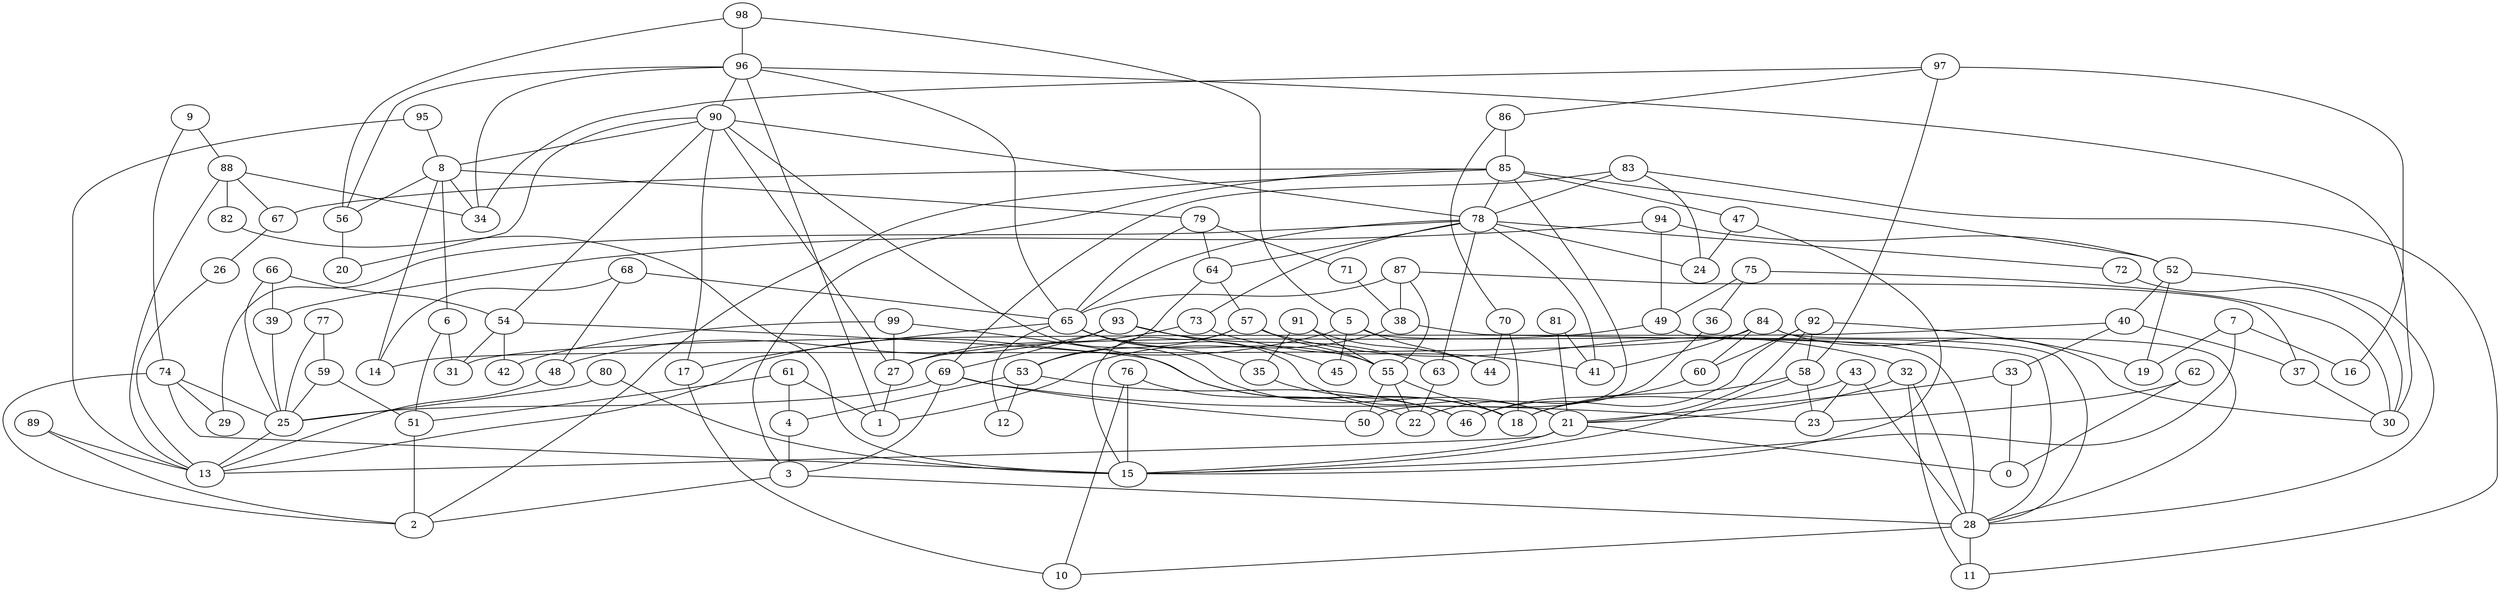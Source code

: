 digraph GG_graph {

subgraph G_graph {
edge [color = black]
"48" -> "13" [dir = none]
"89" -> "13" [dir = none]
"89" -> "2" [dir = none]
"99" -> "27" [dir = none]
"99" -> "46" [dir = none]
"99" -> "42" [dir = none]
"91" -> "55" [dir = none]
"91" -> "35" [dir = none]
"91" -> "44" [dir = none]
"27" -> "1" [dir = none]
"17" -> "10" [dir = none]
"68" -> "65" [dir = none]
"68" -> "14" [dir = none]
"68" -> "48" [dir = none]
"72" -> "30" [dir = none]
"40" -> "33" [dir = none]
"40" -> "37" [dir = none]
"40" -> "31" [dir = none]
"35" -> "18" [dir = none]
"8" -> "56" [dir = none]
"8" -> "79" [dir = none]
"8" -> "6" [dir = none]
"8" -> "14" [dir = none]
"8" -> "34" [dir = none]
"87" -> "65" [dir = none]
"87" -> "55" [dir = none]
"87" -> "38" [dir = none]
"87" -> "37" [dir = none]
"64" -> "57" [dir = none]
"64" -> "53" [dir = none]
"33" -> "0" [dir = none]
"33" -> "21" [dir = none]
"6" -> "51" [dir = none]
"6" -> "31" [dir = none]
"53" -> "4" [dir = none]
"53" -> "46" [dir = none]
"53" -> "12" [dir = none]
"38" -> "1" [dir = none]
"38" -> "28" [dir = none]
"61" -> "1" [dir = none]
"61" -> "51" [dir = none]
"61" -> "4" [dir = none]
"92" -> "46" [dir = none]
"92" -> "19" [dir = none]
"92" -> "58" [dir = none]
"92" -> "21" [dir = none]
"92" -> "60" [dir = none]
"71" -> "38" [dir = none]
"93" -> "48" [dir = none]
"93" -> "69" [dir = none]
"93" -> "45" [dir = none]
"93" -> "63" [dir = none]
"9" -> "88" [dir = none]
"9" -> "74" [dir = none]
"74" -> "2" [dir = none]
"74" -> "15" [dir = none]
"74" -> "29" [dir = none]
"74" -> "25" [dir = none]
"4" -> "3" [dir = none]
"80" -> "25" [dir = none]
"80" -> "15" [dir = none]
"49" -> "27" [dir = none]
"49" -> "28" [dir = none]
"36" -> "22" [dir = none]
"78" -> "72" [dir = none]
"78" -> "29" [dir = none]
"78" -> "63" [dir = none]
"78" -> "41" [dir = none]
"78" -> "65" [dir = none]
"78" -> "64" [dir = none]
"78" -> "24" [dir = none]
"78" -> "73" [dir = none]
"52" -> "28" [dir = none]
"52" -> "40" [dir = none]
"52" -> "19" [dir = none]
"85" -> "52" [dir = none]
"85" -> "50" [dir = none]
"85" -> "67" [dir = none]
"85" -> "2" [dir = none]
"85" -> "47" [dir = none]
"85" -> "78" [dir = none]
"85" -> "3" [dir = none]
"26" -> "13" [dir = none]
"21" -> "15" [dir = none]
"21" -> "0" [dir = none]
"75" -> "49" [dir = none]
"75" -> "30" [dir = none]
"75" -> "36" [dir = none]
"73" -> "27" [dir = none]
"73" -> "41" [dir = none]
"39" -> "25" [dir = none]
"81" -> "21" [dir = none]
"81" -> "41" [dir = none]
"95" -> "8" [dir = none]
"95" -> "13" [dir = none]
"69" -> "23" [dir = none]
"69" -> "3" [dir = none]
"69" -> "25" [dir = none]
"69" -> "50" [dir = none]
"90" -> "54" [dir = none]
"90" -> "20" [dir = none]
"90" -> "21" [dir = none]
"90" -> "78" [dir = none]
"90" -> "8" [dir = none]
"90" -> "17" [dir = none]
"90" -> "27" [dir = none]
"94" -> "39" [dir = none]
"94" -> "49" [dir = none]
"94" -> "52" [dir = none]
"47" -> "24" [dir = none]
"47" -> "15" [dir = none]
"43" -> "23" [dir = none]
"43" -> "18" [dir = none]
"43" -> "28" [dir = none]
"96" -> "1" [dir = none]
"96" -> "65" [dir = none]
"96" -> "30" [dir = none]
"96" -> "34" [dir = none]
"96" -> "90" [dir = none]
"96" -> "56" [dir = none]
"60" -> "46" [dir = none]
"25" -> "13" [dir = none]
"77" -> "25" [dir = none]
"77" -> "59" [dir = none]
"63" -> "22" [dir = none]
"76" -> "10" [dir = none]
"76" -> "15" [dir = none]
"76" -> "22" [dir = none]
"28" -> "10" [dir = none]
"28" -> "11" [dir = none]
"37" -> "30" [dir = none]
"57" -> "15" [dir = none]
"57" -> "53" [dir = none]
"57" -> "32" [dir = none]
"57" -> "55" [dir = none]
"84" -> "30" [dir = none]
"84" -> "28" [dir = none]
"84" -> "41" [dir = none]
"84" -> "60" [dir = none]
"84" -> "14" [dir = none]
"58" -> "18" [dir = none]
"58" -> "15" [dir = none]
"58" -> "23" [dir = none]
"65" -> "12" [dir = none]
"65" -> "55" [dir = none]
"65" -> "17" [dir = none]
"65" -> "21" [dir = none]
"65" -> "35" [dir = none]
"7" -> "19" [dir = none]
"7" -> "15" [dir = none]
"7" -> "16" [dir = none]
"83" -> "69" [dir = none]
"83" -> "11" [dir = none]
"83" -> "78" [dir = none]
"83" -> "24" [dir = none]
"59" -> "51" [dir = none]
"59" -> "25" [dir = none]
"67" -> "26" [dir = none]
"55" -> "18" [dir = none]
"55" -> "22" [dir = none]
"55" -> "50" [dir = none]
"3" -> "28" [dir = none]
"3" -> "2" [dir = none]
"62" -> "23" [dir = none]
"62" -> "0" [dir = none]
"54" -> "31" [dir = none]
"54" -> "42" [dir = none]
"54" -> "18" [dir = none]
"70" -> "44" [dir = none]
"70" -> "18" [dir = none]
"66" -> "39" [dir = none]
"66" -> "25" [dir = none]
"66" -> "54" [dir = none]
"86" -> "85" [dir = none]
"86" -> "70" [dir = none]
"97" -> "16" [dir = none]
"97" -> "34" [dir = none]
"97" -> "58" [dir = none]
"97" -> "86" [dir = none]
"51" -> "2" [dir = none]
"5" -> "45" [dir = none]
"5" -> "13" [dir = none]
"5" -> "28" [dir = none]
"98" -> "56" [dir = none]
"98" -> "96" [dir = none]
"98" -> "5" [dir = none]
"82" -> "15" [dir = none]
"56" -> "20" [dir = none]
"79" -> "65" [dir = none]
"79" -> "64" [dir = none]
"79" -> "71" [dir = none]
"32" -> "28" [dir = none]
"32" -> "21" [dir = none]
"32" -> "11" [dir = none]
"88" -> "13" [dir = none]
"88" -> "34" [dir = none]
"88" -> "82" [dir = none]
"88" -> "67" [dir = none]
"21" -> "13" [dir = none]
"5" -> "44" [dir = none]
}

}
